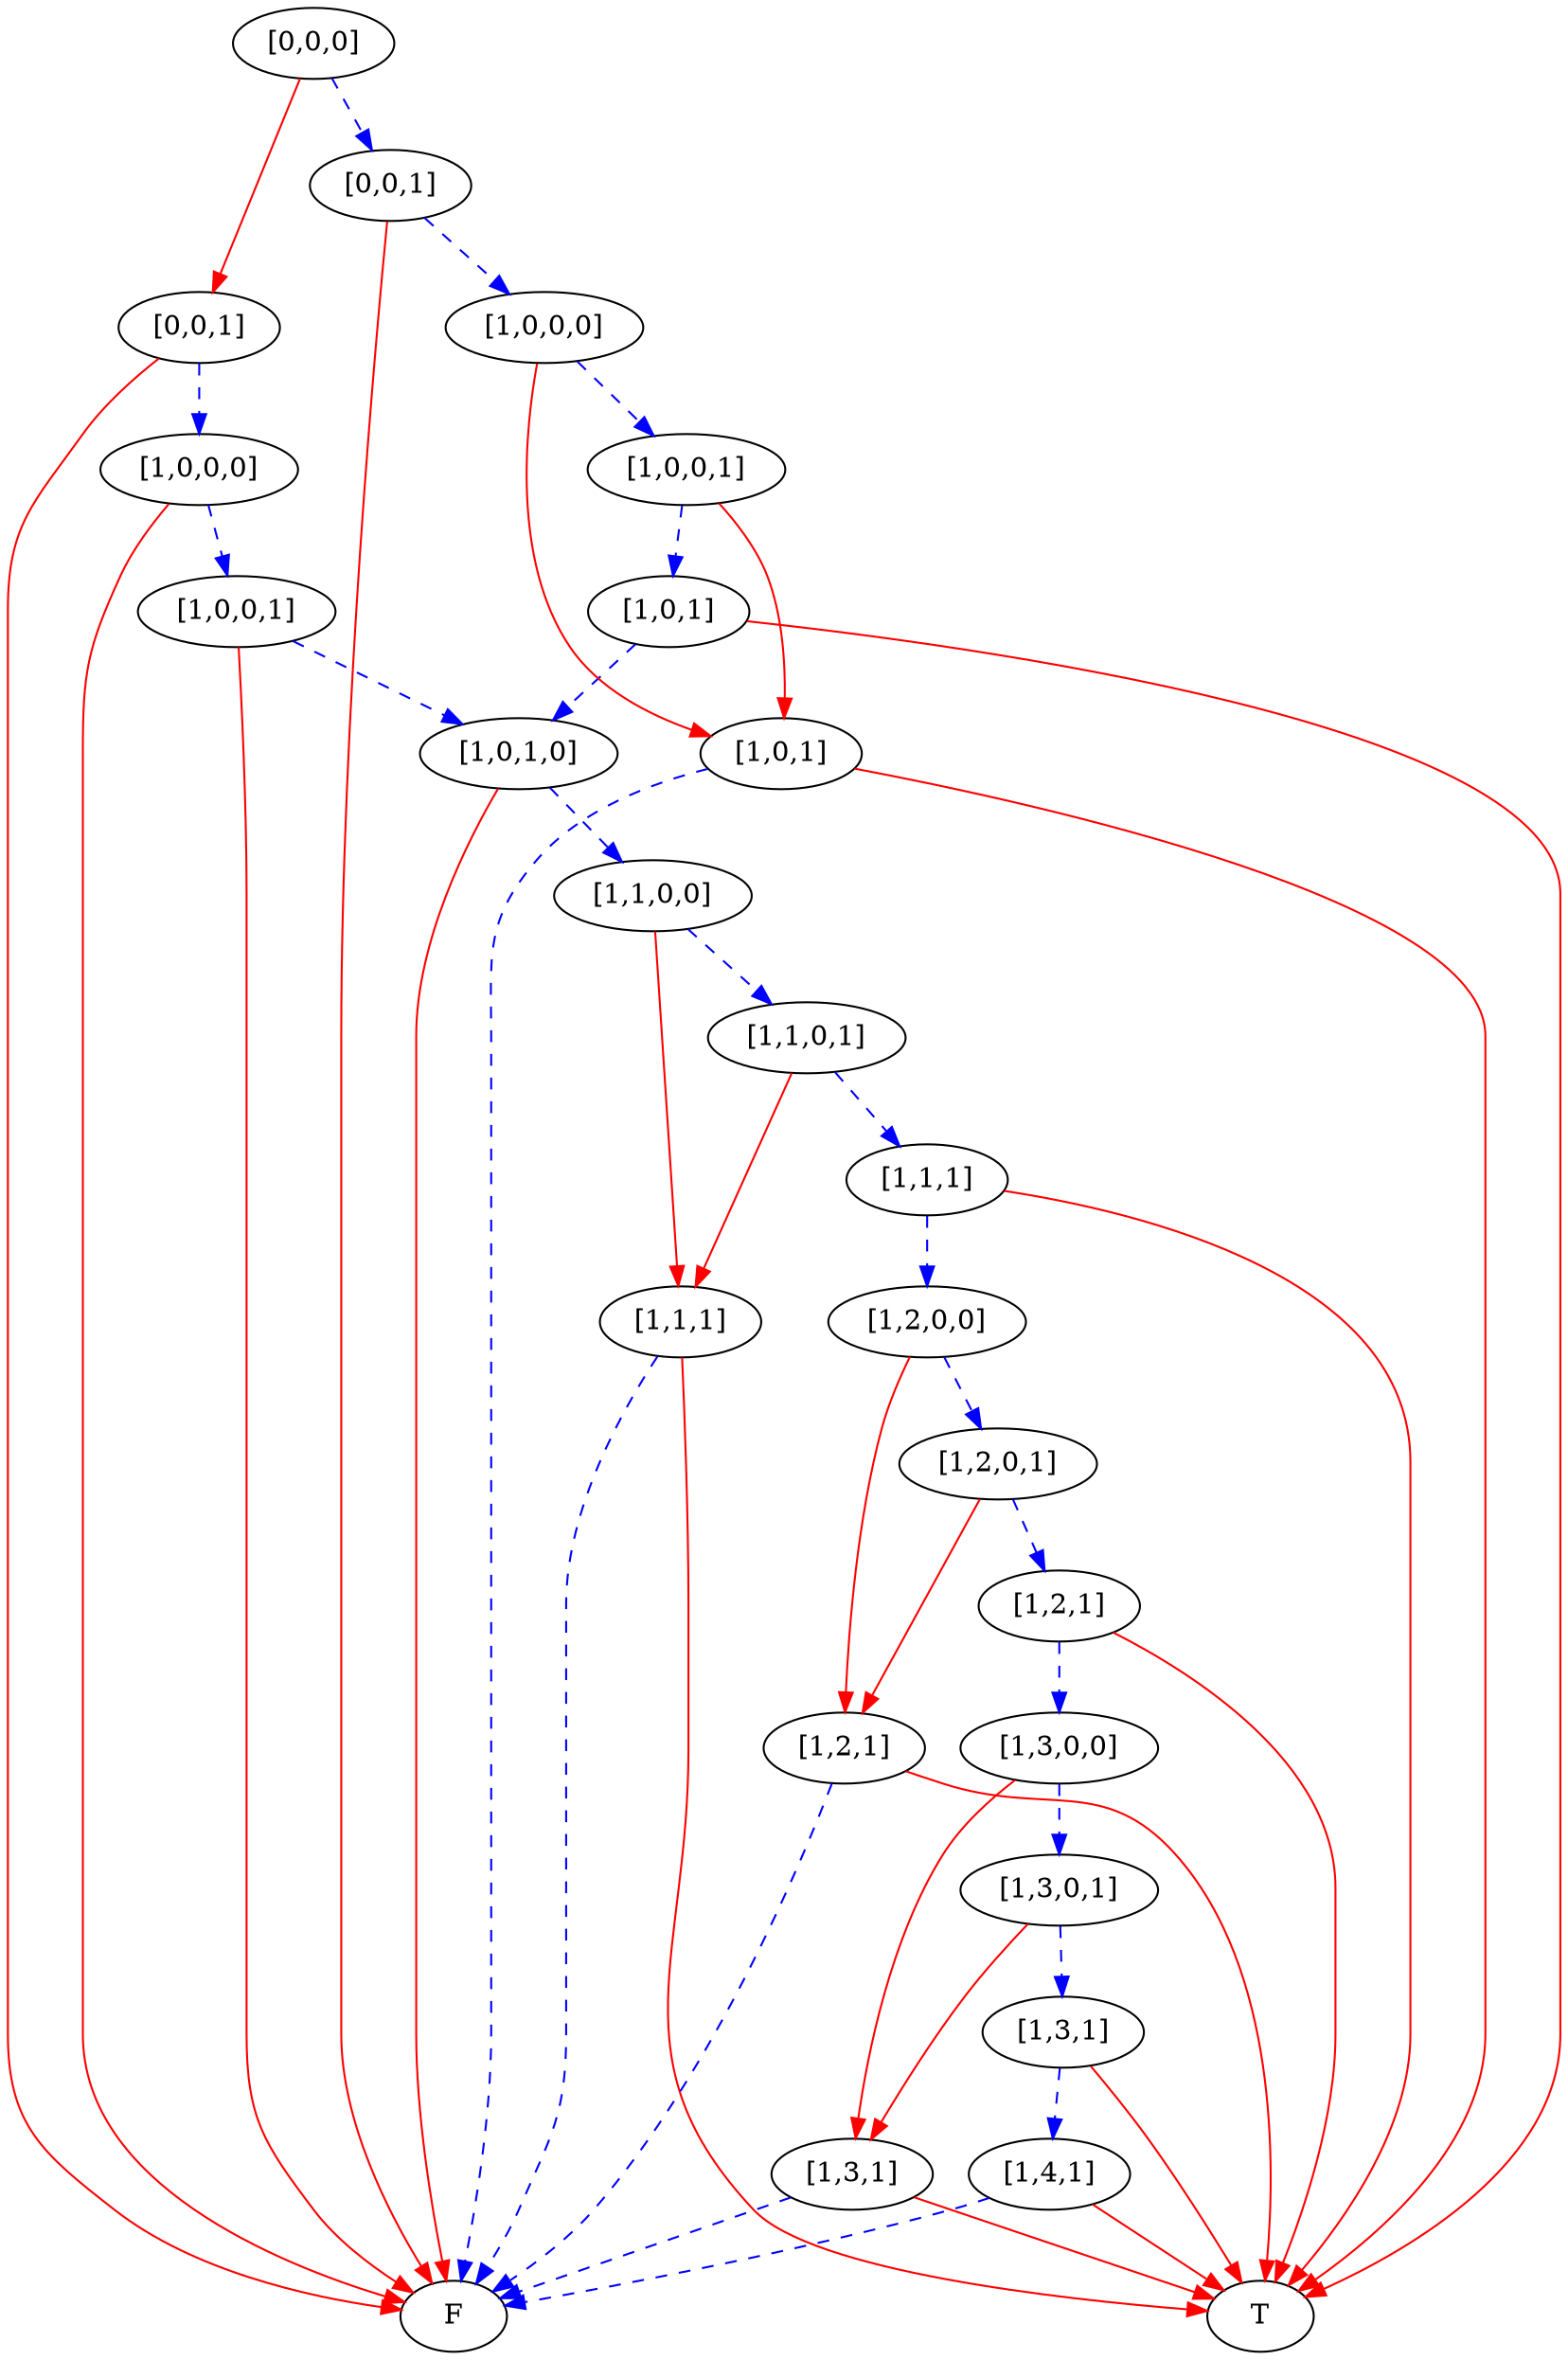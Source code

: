 digraph {
    1 [label=F];
    2 [label=T];
    3 [label="[1,1,1]"];
    4 [label="[1,2,1]"];
    5 [label="[1,3,1]"];
    6 [label="[1,4,1]"];
    7 [label="[1,3,1]"];
    8 [label="[1,3,0,1]"];
    9 [label="[1,3,0,0]"];
    10 [label="[1,2,1]"];
    11 [label="[1,2,0,1]"];
    12 [label="[1,2,0,0]"];
    13 [label="[1,1,1]"];
    14 [label="[1,1,0,1]"];
    15 [label="[1,1,0,0]"];
    16 [label="[1,0,1,0]"];
    17 [label="[1,0,0,1]"];
    18 [label="[1,0,0,0]"];
    19 [label="[0,0,1]"];
    20 [label="[1,0,1]"];
    21 [label="[1,0,1]"];
    22 [label="[1,0,0,1]"];
    23 [label="[1,0,0,0]"];
    24 [label="[0,0,1]"];
    25 [label="[0,0,0]"];
    3 -> 1 [style=dashed
           ,color=blue];
    3 -> 2 [color=red];
    4 -> 1 [style=dashed
           ,color=blue];
    4 -> 2 [color=red];
    5 -> 1 [style=dashed
           ,color=blue];
    5 -> 2 [color=red];
    6 -> 1 [style=dashed
           ,color=blue];
    6 -> 2 [color=red];
    7 -> 6 [style=dashed
           ,color=blue];
    7 -> 2 [color=red];
    8 -> 5 [color=red];
    8 -> 7 [style=dashed
           ,color=blue];
    9 -> 5 [color=red];
    9 -> 8 [style=dashed
           ,color=blue];
    10 -> 9 [style=dashed
            ,color=blue];
    10 -> 2 [color=red];
    11 -> 4 [color=red];
    11 -> 10 [style=dashed
             ,color=blue];
    12 -> 4 [color=red];
    12 -> 11 [style=dashed
             ,color=blue];
    13 -> 12 [style=dashed
             ,color=blue];
    13 -> 2 [color=red];
    14 -> 3 [color=red];
    14 -> 13 [style=dashed
             ,color=blue];
    15 -> 3 [color=red];
    15 -> 14 [style=dashed
             ,color=blue];
    16 -> 15 [style=dashed
             ,color=blue];
    16 -> 1 [color=red];
    17 -> 16 [style=dashed
             ,color=blue];
    17 -> 1 [color=red];
    18 -> 17 [style=dashed
             ,color=blue];
    18 -> 1 [color=red];
    19 -> 18 [style=dashed
             ,color=blue];
    19 -> 1 [color=red];
    20 -> 1 [style=dashed
            ,color=blue];
    20 -> 2 [color=red];
    21 -> 16 [style=dashed
             ,color=blue];
    21 -> 2 [color=red];
    22 -> 20 [color=red];
    22 -> 21 [style=dashed
             ,color=blue];
    23 -> 20 [color=red];
    23 -> 22 [style=dashed
             ,color=blue];
    24 -> 23 [style=dashed
             ,color=blue];
    24 -> 1 [color=red];
    25 -> 19 [color=red];
    25 -> 24 [style=dashed
             ,color=blue];
}